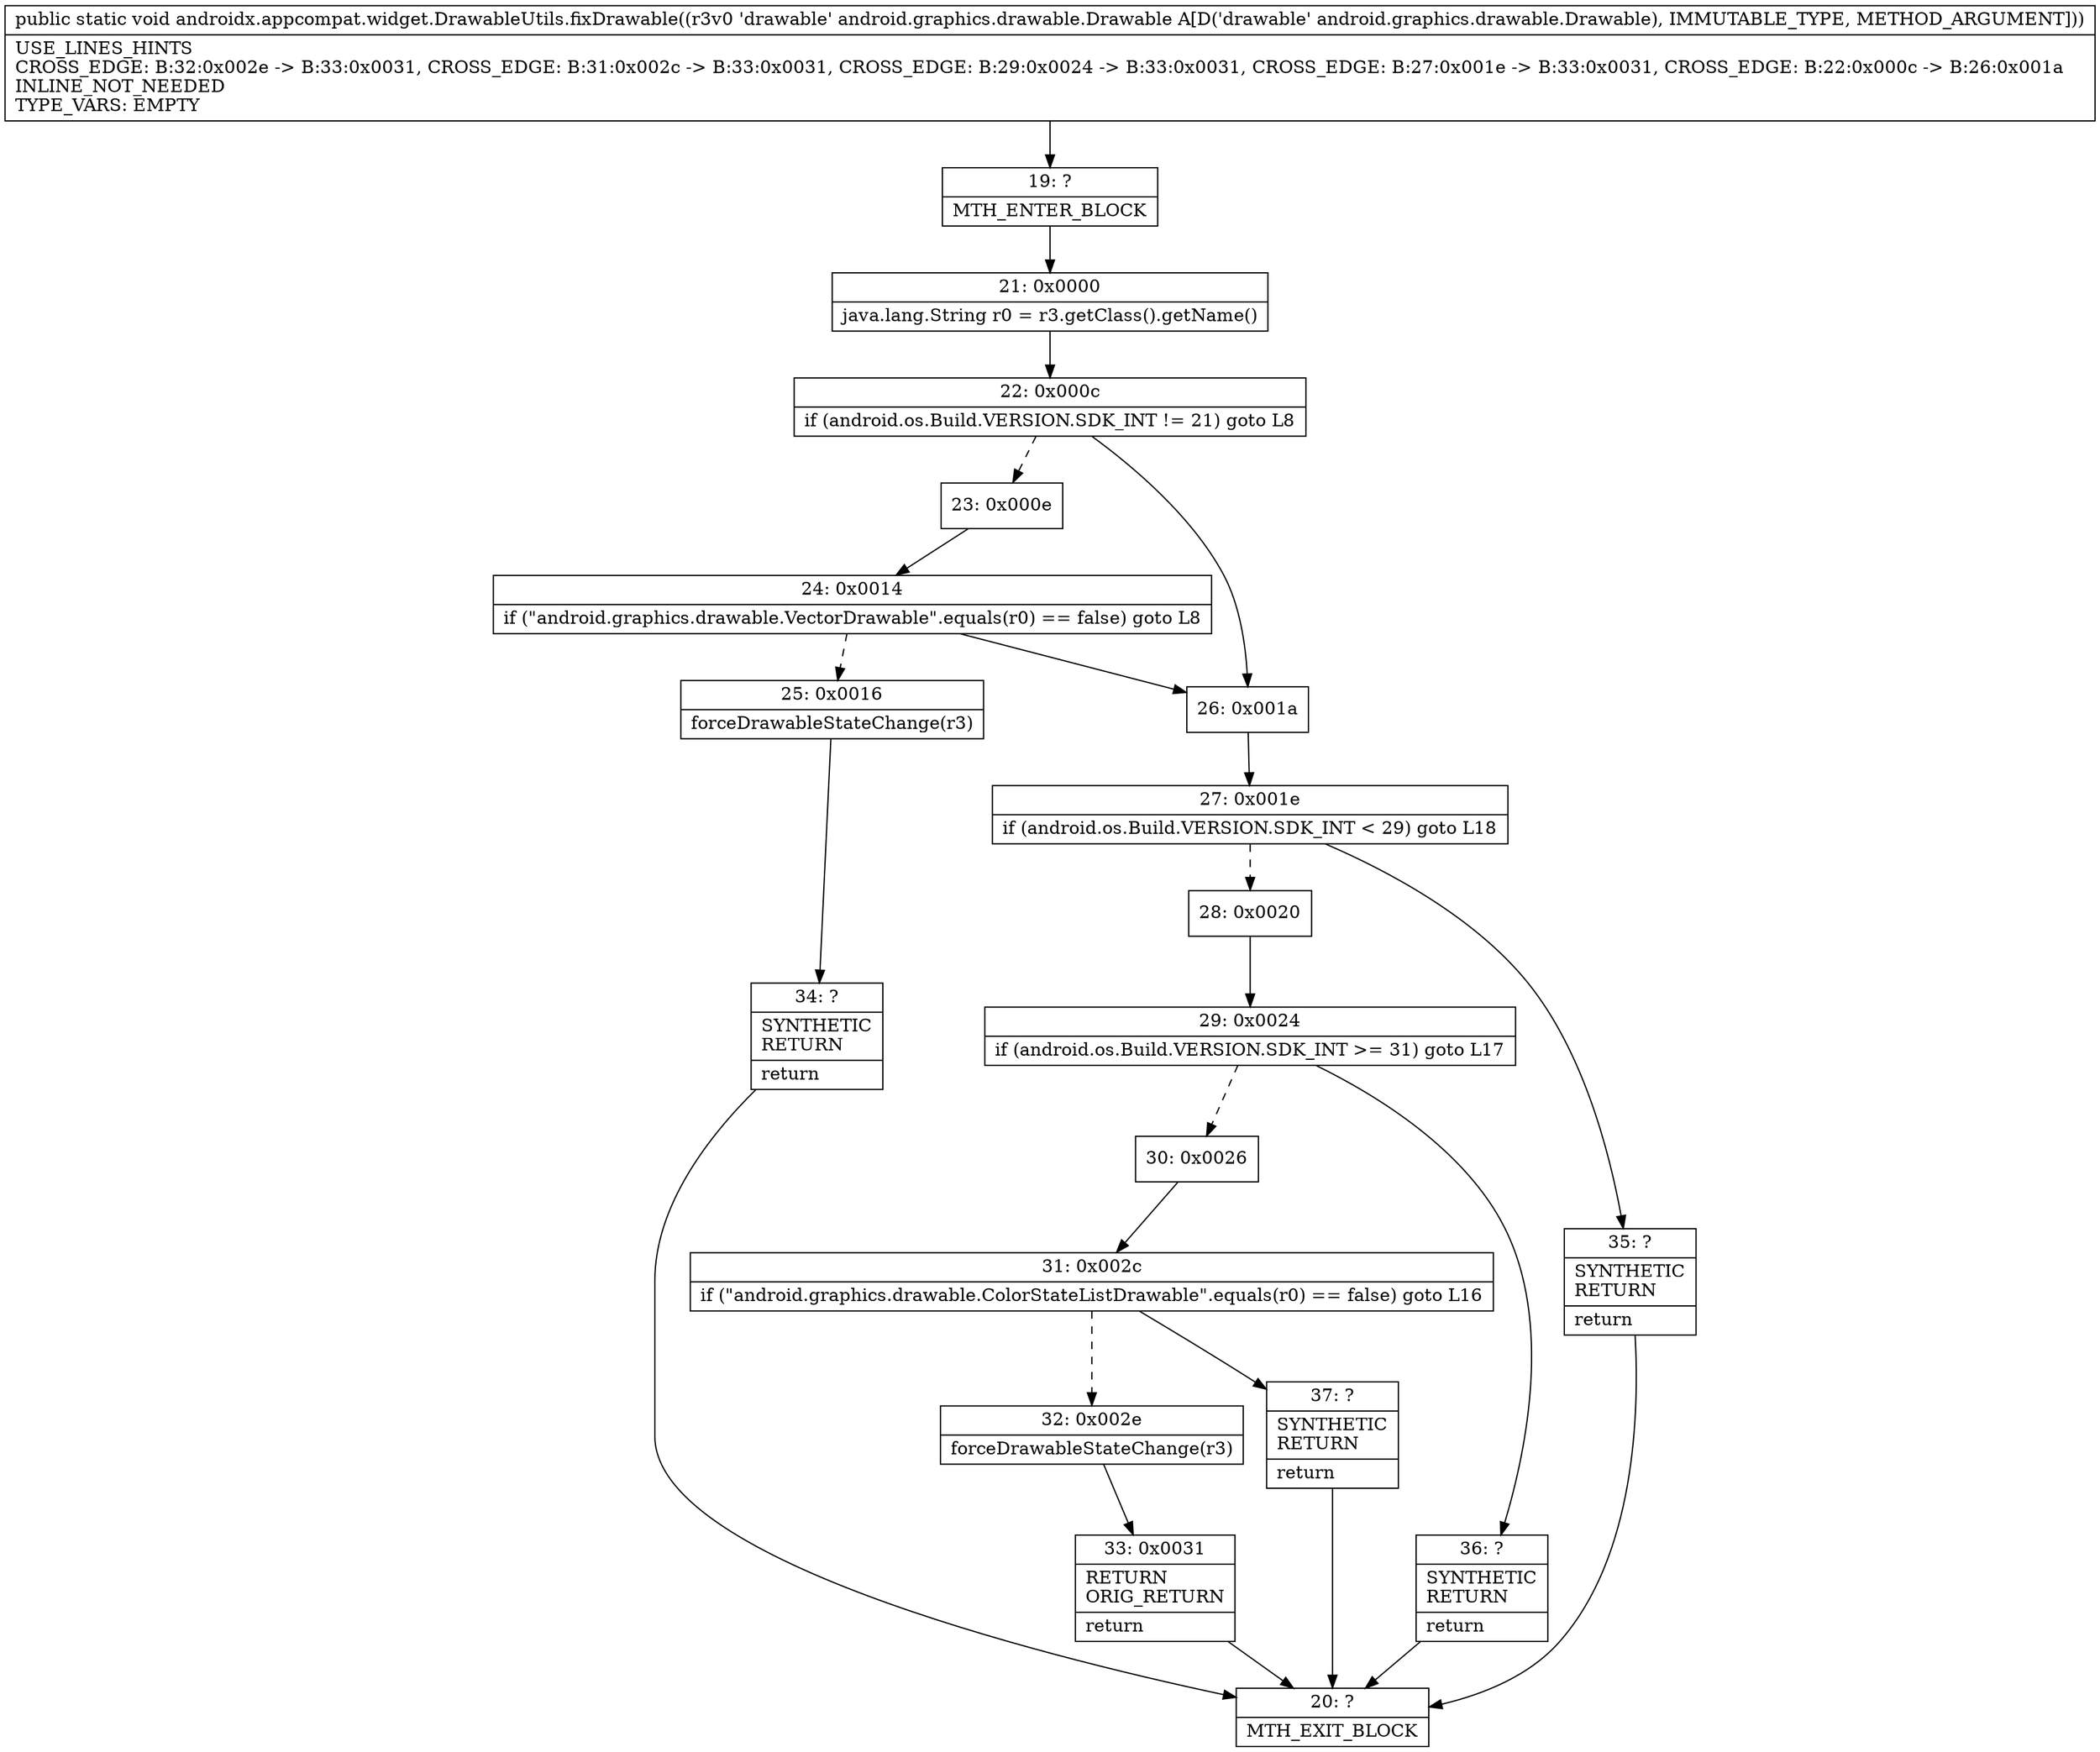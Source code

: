 digraph "CFG forandroidx.appcompat.widget.DrawableUtils.fixDrawable(Landroid\/graphics\/drawable\/Drawable;)V" {
Node_19 [shape=record,label="{19\:\ ?|MTH_ENTER_BLOCK\l}"];
Node_21 [shape=record,label="{21\:\ 0x0000|java.lang.String r0 = r3.getClass().getName()\l}"];
Node_22 [shape=record,label="{22\:\ 0x000c|if (android.os.Build.VERSION.SDK_INT != 21) goto L8\l}"];
Node_23 [shape=record,label="{23\:\ 0x000e}"];
Node_24 [shape=record,label="{24\:\ 0x0014|if (\"android.graphics.drawable.VectorDrawable\".equals(r0) == false) goto L8\l}"];
Node_25 [shape=record,label="{25\:\ 0x0016|forceDrawableStateChange(r3)\l}"];
Node_34 [shape=record,label="{34\:\ ?|SYNTHETIC\lRETURN\l|return\l}"];
Node_20 [shape=record,label="{20\:\ ?|MTH_EXIT_BLOCK\l}"];
Node_26 [shape=record,label="{26\:\ 0x001a}"];
Node_27 [shape=record,label="{27\:\ 0x001e|if (android.os.Build.VERSION.SDK_INT \< 29) goto L18\l}"];
Node_28 [shape=record,label="{28\:\ 0x0020}"];
Node_29 [shape=record,label="{29\:\ 0x0024|if (android.os.Build.VERSION.SDK_INT \>= 31) goto L17\l}"];
Node_30 [shape=record,label="{30\:\ 0x0026}"];
Node_31 [shape=record,label="{31\:\ 0x002c|if (\"android.graphics.drawable.ColorStateListDrawable\".equals(r0) == false) goto L16\l}"];
Node_32 [shape=record,label="{32\:\ 0x002e|forceDrawableStateChange(r3)\l}"];
Node_33 [shape=record,label="{33\:\ 0x0031|RETURN\lORIG_RETURN\l|return\l}"];
Node_37 [shape=record,label="{37\:\ ?|SYNTHETIC\lRETURN\l|return\l}"];
Node_36 [shape=record,label="{36\:\ ?|SYNTHETIC\lRETURN\l|return\l}"];
Node_35 [shape=record,label="{35\:\ ?|SYNTHETIC\lRETURN\l|return\l}"];
MethodNode[shape=record,label="{public static void androidx.appcompat.widget.DrawableUtils.fixDrawable((r3v0 'drawable' android.graphics.drawable.Drawable A[D('drawable' android.graphics.drawable.Drawable), IMMUTABLE_TYPE, METHOD_ARGUMENT]))  | USE_LINES_HINTS\lCROSS_EDGE: B:32:0x002e \-\> B:33:0x0031, CROSS_EDGE: B:31:0x002c \-\> B:33:0x0031, CROSS_EDGE: B:29:0x0024 \-\> B:33:0x0031, CROSS_EDGE: B:27:0x001e \-\> B:33:0x0031, CROSS_EDGE: B:22:0x000c \-\> B:26:0x001a\lINLINE_NOT_NEEDED\lTYPE_VARS: EMPTY\l}"];
MethodNode -> Node_19;Node_19 -> Node_21;
Node_21 -> Node_22;
Node_22 -> Node_23[style=dashed];
Node_22 -> Node_26;
Node_23 -> Node_24;
Node_24 -> Node_25[style=dashed];
Node_24 -> Node_26;
Node_25 -> Node_34;
Node_34 -> Node_20;
Node_26 -> Node_27;
Node_27 -> Node_28[style=dashed];
Node_27 -> Node_35;
Node_28 -> Node_29;
Node_29 -> Node_30[style=dashed];
Node_29 -> Node_36;
Node_30 -> Node_31;
Node_31 -> Node_32[style=dashed];
Node_31 -> Node_37;
Node_32 -> Node_33;
Node_33 -> Node_20;
Node_37 -> Node_20;
Node_36 -> Node_20;
Node_35 -> Node_20;
}


